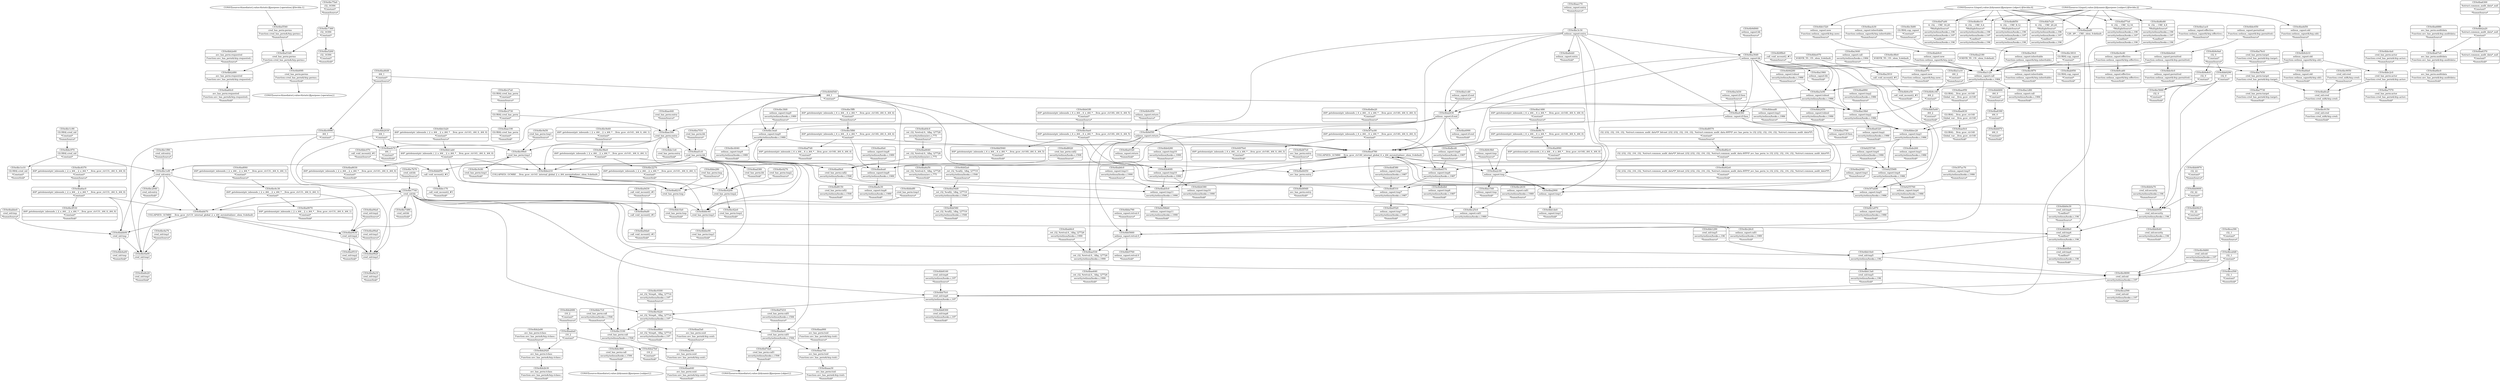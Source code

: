 digraph {
	CE0x4ba5260 [shape=record,shape=Mrecord,label="{CE0x4ba5260|i32_16384|*Constant*|*SummSink*}"]
	CE0x4baeb70 [shape=record,shape=Mrecord,label="{CE0x4baeb70|i64_1|*Constant*|*SummSink*}"]
	CE0x4bb0870 [shape=record,shape=Mrecord,label="{CE0x4bb0870|i32_22|*Constant*|*SummSource*}"]
	CE0x4ba53d0 [shape=record,shape=Mrecord,label="{CE0x4ba53d0|cred_has_perm:perms|Function::cred_has_perm&Arg::perms::}"]
	CE0x4bd82c0 [shape=record,shape=Mrecord,label="{CE0x4bd82c0|i32_(i32,_i32,_i16,_i32,_%struct.common_audit_data*)*_bitcast_(i32_(i32,_i32,_i16,_i32,_%struct.common_audit_data.495*)*_avc_has_perm_to_i32_(i32,_i32,_i16,_i32,_%struct.common_audit_data*)*)|*Constant*}"]
	CE0x4bdbdb0 [shape=record,shape=Mrecord,label="{CE0x4bdbdb0|selinux_capset:tmp6|security/selinux/hooks.c,1987|*SummSink*}"]
	CE0x4bc2040 [shape=record,shape=Mrecord,label="{CE0x4bc2040|cred_sid:entry|*SummSink*}"]
	CE0x4bc9a50 [shape=record,shape=Mrecord,label="{CE0x4bc9a50|cred_has_perm:tmp1|*SummSource*}"]
	CE0x4bc7b70 [shape=record,shape=Mrecord,label="{CE0x4bc7b70|cred_sid:bb|*SummSource*}"]
	CE0x4ba1ac0 [shape=record,shape=Mrecord,label="{CE0x4ba1ac0|selinux_capset:effective|Function::selinux_capset&Arg::effective::|*SummSource*}"]
	CE0x4ba1480 [shape=record,shape=Mrecord,label="{CE0x4ba1480|i64*_getelementptr_inbounds_(_6_x_i64_,_6_x_i64_*___llvm_gcov_ctr140,_i64_0,_i64_0)|*Constant*|*SummSource*}"]
	CE0x4bb2920 [shape=record,shape=Mrecord,label="{CE0x4bb2920|avc_has_perm:tclass|Function::avc_has_perm&Arg::tclass::}"]
	CE0x4bc5660 [shape=record,shape=Mrecord,label="{CE0x4bc5660|i32_0|*Constant*|*SummSink*}"]
	CE0x4bb8160 [shape=record,shape=Mrecord,label="{CE0x4bb8160|cred_sid:tmp6|security/selinux/hooks.c,197|*SummSource*}"]
	CE0x4bc6c30 [shape=record,shape=Mrecord,label="{CE0x4bc6c30|i64*_getelementptr_inbounds_(_2_x_i64_,_2_x_i64_*___llvm_gcov_ctr131,_i64_0,_i64_1)|*Constant*}"]
	CE0x4ba76c0 [shape=record,shape=Mrecord,label="{CE0x4ba76c0|cred_has_perm:target|Function::cred_has_perm&Arg::target::|*SummSource*}"]
	CE0x4bbc6c0 [shape=record,shape=Mrecord,label="{CE0x4bbc6c0|selinux_capset:permitted|Function::selinux_capset&Arg::permitted::|*SummSink*}"]
	CE0x4bb0a70 [shape=record,shape=Mrecord,label="{CE0x4bb0a70|cred_sid:security|security/selinux/hooks.c,196|*SummSource*}"]
	CE0x4ba8320 [shape=record,shape=Mrecord,label="{CE0x4ba8320|selinux_capset:tmp2|security/selinux/hooks.c,1986|*SummSink*}"]
	CE0x4b9d060 [shape=record,shape=Mrecord,label="{CE0x4b9d060|selinux_capset:bb|*SummSource*}"]
	CE0x62557d0 [shape=record,shape=Mrecord,label="{CE0x62557d0|selinux_capset:tmp4|security/selinux/hooks.c,1986|*SummSource*}"]
	CE0x4bc8530 [shape=record,shape=Mrecord,label="{CE0x4bc8530|i64*_getelementptr_inbounds_(_2_x_i64_,_2_x_i64_*___llvm_gcov_ctr131,_i64_0,_i64_0)|*Constant*|*SummSink*}"]
	CE0x4ba3700 [shape=record,shape=Mrecord,label="{CE0x4ba3700|selinux_capset:if.then|*SummSink*}"]
	CE0x4ba9da0 [shape=record,shape=Mrecord,label="{CE0x4ba9da0|_call_void_mcount()_#3|*SummSink*}"]
	CE0x4bc9be0 [shape=record,shape=Mrecord,label="{CE0x4bc9be0|i64*_getelementptr_inbounds_(_2_x_i64_,_2_x_i64_*___llvm_gcov_ctr141,_i64_0,_i64_1)|*Constant*}"]
	CE0x4bb2030 [shape=record,shape=Mrecord,label="{CE0x4bb2030|i64_1|*Constant*}"]
	CE0x4bc9050 [shape=record,shape=Mrecord,label="{CE0x4bc9050|cred_sid:cred|Function::cred_sid&Arg::cred::|*SummSource*}"]
	CE0x4bc5f80 [shape=record,shape=Mrecord,label="{CE0x4bc5f80|i64*_getelementptr_inbounds_(_6_x_i64_,_6_x_i64_*___llvm_gcov_ctr140,_i64_0,_i64_4)|*Constant*}"]
	CE0x4bdf380 [shape=record,shape=Mrecord,label="{CE0x4bdf380|selinux_capset:tmp7|security/selinux/hooks.c,1987|*SummSource*}"]
	CE0x4bc9220 [shape=record,shape=Mrecord,label="{CE0x4bc9220|_ret_i32_%tmp6,_!dbg_!27716|security/selinux/hooks.c,197}"]
	CE0x4bc6990 [shape=record,shape=Mrecord,label="{CE0x4bc6990|i64_1|*Constant*}"]
	CE0x4ba2ad0 [shape=record,shape=Mrecord,label="{CE0x4ba2ad0|128:_i8*,_:_CRE:_elem_0:default:}"]
	CE0x4bc7740 [shape=record,shape=Mrecord,label="{CE0x4bc7740|cred_sid:bb}"]
	CE0x4bbc970 [shape=record,shape=Mrecord,label="{CE0x4bbc970|GLOBAL:cred_sid|*Constant*}"]
	CE0x4bae440 [shape=record,shape=Mrecord,label="{CE0x4bae440|cred_has_perm:entry|*SummSource*}"]
	CE0x4bb2b30 [shape=record,shape=Mrecord,label="{CE0x4bb2b30|avc_has_perm:tclass|Function::avc_has_perm&Arg::tclass::|*SummSink*}"]
	CE0x4bc3ea0 [shape=record,shape=Mrecord,label="{CE0x4bc3ea0|selinux_capset:tmp9|security/selinux/hooks.c,1989}"]
	CE0x4bd8570 [shape=record,shape=Mrecord,label="{CE0x4bd8570|i32_(i32,_i32,_i16,_i32,_%struct.common_audit_data*)*_bitcast_(i32_(i32,_i32,_i16,_i32,_%struct.common_audit_data.495*)*_avc_has_perm_to_i32_(i32,_i32,_i16,_i32,_%struct.common_audit_data*)*)|*Constant*|*SummSource*}"]
	CE0x4baa640 [shape=record,shape=Mrecord,label="{CE0x4baa640|avc_has_perm:ssid|Function::avc_has_perm&Arg::ssid::|*SummSink*}"]
	CE0x4bb2680 [shape=record,shape=Mrecord,label="{CE0x4bb2680|i16_2|*Constant*|*SummSource*}"]
	CE0x4badae0 [shape=record,shape=Mrecord,label="{CE0x4badae0|cred_has_perm:call1|security/selinux/hooks.c,1506}"]
	CE0x4bc99e0 [shape=record,shape=Mrecord,label="{CE0x4bc99e0|cred_has_perm:tmp1}"]
	CE0x4ba6640 [shape=record,shape=Mrecord,label="{CE0x4ba6640|_ret_i32_%retval.0,_!dbg_!27728|security/selinux/avc.c,775}"]
	CE0x4497fe0 [shape=record,shape=Mrecord,label="{CE0x4497fe0|i64*_getelementptr_inbounds_(_6_x_i64_,_6_x_i64_*___llvm_gcov_ctr140,_i64_0,_i64_3)|*Constant*|*SummSink*}"]
	CE0x4ba7730 [shape=record,shape=Mrecord,label="{CE0x4ba7730|cred_has_perm:target|Function::cred_has_perm&Arg::target::|*SummSink*}"]
	CE0x4bbf0f0 [shape=record,shape=Mrecord,label="{CE0x4bbf0f0|cred_has_perm:perms|Function::cred_has_perm&Arg::perms::|*SummSink*}"]
	CE0x4ba9d30 [shape=record,shape=Mrecord,label="{CE0x4ba9d30|_call_void_mcount()_#3|*SummSource*}"]
	CE0x4baa380 [shape=record,shape=Mrecord,label="{CE0x4baa380|avc_has_perm:ssid|Function::avc_has_perm&Arg::ssid::}"]
	"CONST[source:1(input),value:2(dynamic)][purpose:{object}][SrcIdx:0]"
	CE0x4bae300 [shape=record,shape=Mrecord,label="{CE0x4bae300|cred_has_perm:entry}"]
	CE0x4ba8030 [shape=record,shape=Mrecord,label="{CE0x4ba8030|i64*_getelementptr_inbounds_(_2_x_i64_,_2_x_i64_*___llvm_gcov_ctr141,_i64_0,_i64_0)|*Constant*|*SummSink*}"]
	CE0x4ba6300 [shape=record,shape=Mrecord,label="{CE0x4ba6300|%struct.common_audit_data*_null|*Constant*|*SummSource*}"]
	CE0x4ba3e90 [shape=record,shape=Mrecord,label="{CE0x4ba3e90|selinux_capset:tobool|security/selinux/hooks.c,1986}"]
	CE0x4bb2e60 [shape=record,shape=Mrecord,label="{CE0x4bb2e60|avc_has_perm:requested|Function::avc_has_perm&Arg::requested::|*SummSource*}"]
	"CONST[source:1(input),value:2(dynamic)][purpose:{subject}][SrcIdx:2]"
	CE0x4babb70 [shape=record,shape=Mrecord,label="{CE0x4babb70|COLLAPSED:_GCMRE___llvm_gcov_ctr131_internal_global_2_x_i64_zeroinitializer:_elem_0:default:}"]
	CE0x4bc1e10 [shape=record,shape=Mrecord,label="{CE0x4bc1e10|GLOBAL:cred_sid|*Constant*|*SummSink*}"]
	CE0x4ba9430 [shape=record,shape=Mrecord,label="{CE0x4ba9430|cred_sid:tmp2}"]
	CE0x4ba2180 [shape=record,shape=Mrecord,label="{CE0x4ba2180|VOIDTB_TE:_CE:_elem_0:default:}"]
	CE0x4b9ca60 [shape=record,shape=Mrecord,label="{CE0x4b9ca60|selinux_capset:effective|Function::selinux_capset&Arg::effective::|*SummSink*}"]
	CE0x4ba99a0 [shape=record,shape=Mrecord,label="{CE0x4ba99a0|cred_sid:tmp3|*SummSource*}"]
	CE0x4ba6a50 [shape=record,shape=Mrecord,label="{CE0x4ba6a50|_ret_i32_%retval.0,_!dbg_!27728|security/selinux/avc.c,775|*SummSink*}"]
	CE0x4bb13a0 [shape=record,shape=Mrecord,label="{CE0x4bb13a0|cred_sid:tmp5|security/selinux/hooks.c,196|*SummSink*}"]
	CE0x4bd7d10 [shape=record,shape=Mrecord,label="{CE0x4bd7d10|cred_has_perm:call1|security/selinux/hooks.c,1506|*SummSource*}"]
	CE0x4bad430 [shape=record,shape=Mrecord,label="{CE0x4bad430|GLOBAL:__llvm_gcov_ctr140|Global_var:__llvm_gcov_ctr140}"]
	CE0x4b9d540 [shape=record,shape=Mrecord,label="{CE0x4b9d540|i64_1|*Constant*}"]
	CE0x4bae9c0 [shape=record,shape=Mrecord,label="{CE0x4bae9c0|GLOBAL:__llvm_gcov_ctr140|Global_var:__llvm_gcov_ctr140|*SummSink*}"]
	CE0x4bab6c0 [shape=record,shape=Mrecord,label="{CE0x4bab6c0|selinux_capset:tmp11|security/selinux/hooks.c,1990|*SummSource*}"]
	CE0x4bd7da0 [shape=record,shape=Mrecord,label="{CE0x4bd7da0|cred_has_perm:call1|security/selinux/hooks.c,1506|*SummSink*}"]
	CE0x4bb08e0 [shape=record,shape=Mrecord,label="{CE0x4bb08e0|cred_sid:tmp4|*LoadInst*|security/selinux/hooks.c,196}"]
	CE0x4bbe070 [shape=record,shape=Mrecord,label="{CE0x4bbe070|VOIDTB_TE:_CE:_elem_0:default:}"]
	CE0x4be0520 [shape=record,shape=Mrecord,label="{CE0x4be0520|selinux_capset:tmp7|security/selinux/hooks.c,1987|*SummSink*}"]
	CE0x4ba1c20 [shape=record,shape=Mrecord,label="{CE0x4ba1c20|selinux_capset:call|security/selinux/hooks.c,1984}"]
	CE0x4bca0d0 [shape=record,shape=Mrecord,label="{CE0x4bca0d0|i32_1|*Constant*}"]
	CE0x4bb40f0 [shape=record,shape=Mrecord,label="{CE0x4bb40f0|selinux_capset:tmp10|security/selinux/hooks.c,1990}"]
	CE0x4bb27b0 [shape=record,shape=Mrecord,label="{CE0x4bb27b0|i16_2|*Constant*|*SummSink*}"]
	CE0x4bb5660 [shape=record,shape=Mrecord,label="{CE0x4bb5660|selinux_capset:retval.0}"]
	CE0x4bc7d80 [shape=record,shape=Mrecord,label="{CE0x4bc7d80|cred_sid:bb|*SummSink*}"]
	CE0x4bc0ae0 [shape=record,shape=Mrecord,label="{CE0x4bc0ae0|i64*_getelementptr_inbounds_(_6_x_i64_,_6_x_i64_*___llvm_gcov_ctr140,_i64_0,_i64_5)|*Constant*}"]
	CE0x4bd7a00 [shape=record,shape=Mrecord,label="{CE0x4bd7a00|4:_i32,_:_CRE_16,20_|*MultipleSource*|security/selinux/hooks.c,196|security/selinux/hooks.c,197|*LoadInst*|security/selinux/hooks.c,196}"]
	CE0x4b9cc40 [shape=record,shape=Mrecord,label="{CE0x4b9cc40|i64_2|*Constant*}"]
	CE0x4ba6eb0 [shape=record,shape=Mrecord,label="{CE0x4ba6eb0|selinux_capset:entry|*SummSink*}"]
	CE0x4bbc650 [shape=record,shape=Mrecord,label="{CE0x4bbc650|selinux_capset:permitted|Function::selinux_capset&Arg::permitted::|*SummSource*}"]
	CE0x4babb00 [shape=record,shape=Mrecord,label="{CE0x4babb00|cred_sid:tmp}"]
	CE0x4bbbdf0 [shape=record,shape=Mrecord,label="{CE0x4bbbdf0|cred_has_perm:tmp3|*SummSource*}"]
	CE0x4bbc070 [shape=record,shape=Mrecord,label="{CE0x4bbc070|_call_void_mcount()_#3|*SummSource*}"]
	CE0x4bb5940 [shape=record,shape=Mrecord,label="{CE0x4bb5940|i64*_getelementptr_inbounds_(_6_x_i64_,_6_x_i64_*___llvm_gcov_ctr140,_i64_0,_i64_5)|*Constant*|*SummSink*}"]
	CE0x4bb1fa0 [shape=record,shape=Mrecord,label="{CE0x4bb1fa0|cred_has_perm:tmp|*SummSink*}"]
	CE0x4ba4990 [shape=record,shape=Mrecord,label="{CE0x4ba4990|selinux_capset:if.end|*SummSink*}"]
	CE0x4baaa30 [shape=record,shape=Mrecord,label="{CE0x4baaa30|avc_has_perm:tsid|Function::avc_has_perm&Arg::tsid::|*SummSink*}"]
	CE0x4bb2d80 [shape=record,shape=Mrecord,label="{CE0x4bb2d80|avc_has_perm:requested|Function::avc_has_perm&Arg::requested::}"]
	CE0x4ba9820 [shape=record,shape=Mrecord,label="{CE0x4ba9820|cred_sid:tmp3}"]
	CE0x4bc9150 [shape=record,shape=Mrecord,label="{CE0x4bc9150|cred_sid:cred|Function::cred_sid&Arg::cred::|*SummSink*}"]
	CE0x4bdf310 [shape=record,shape=Mrecord,label="{CE0x4bdf310|selinux_capset:tmp7|security/selinux/hooks.c,1987}"]
	CE0x4bb2a90 [shape=record,shape=Mrecord,label="{CE0x4bb2a90|avc_has_perm:tclass|Function::avc_has_perm&Arg::tclass::|*SummSource*}"]
	CE0x4bbc4a0 [shape=record,shape=Mrecord,label="{CE0x4bbc4a0|cred_has_perm:actor|Function::cred_has_perm&Arg::actor::|*SummSource*}"]
	CE0x4ba4d50 [shape=record,shape=Mrecord,label="{CE0x4ba4d50|selinux_capset:old|Function::selinux_capset&Arg::old::|*SummSource*}"]
	"CONST[source:0(mediator),value:0(static)][purpose:{operation}]"
	CE0x4bde260 [shape=record,shape=Mrecord,label="{CE0x4bde260|selinux_capset:tmp3|security/selinux/hooks.c,1986|*SummSink*}"]
	CE0x4bb7fc0 [shape=record,shape=Mrecord,label="{CE0x4bb7fc0|cred_sid:tmp6|security/selinux/hooks.c,197}"]
	CE0x4ba4360 [shape=record,shape=Mrecord,label="{CE0x4ba4360|selinux_capset:if.then}"]
	CE0x4ba39c0 [shape=record,shape=Mrecord,label="{CE0x4ba39c0|selinux_capset:inheritable|Function::selinux_capset&Arg::inheritable::}"]
	CE0x4baf7d0 [shape=record,shape=Mrecord,label="{CE0x4baf7d0|i64*_getelementptr_inbounds_(_6_x_i64_,_6_x_i64_*___llvm_gcov_ctr140,_i64_0,_i64_4)|*Constant*|*SummSink*}"]
	CE0x4ba3440 [shape=record,shape=Mrecord,label="{CE0x4ba3440|selinux_capset:call|security/selinux/hooks.c,1984|*SummSource*}"]
	CE0x4bab950 [shape=record,shape=Mrecord,label="{CE0x4bab950|GLOBAL:cap_capset|*Constant*|*SummSink*}"]
	CE0x4bc5ff0 [shape=record,shape=Mrecord,label="{CE0x4bc5ff0|i64*_getelementptr_inbounds_(_6_x_i64_,_6_x_i64_*___llvm_gcov_ctr140,_i64_0,_i64_4)|*Constant*|*SummSource*}"]
	CE0x4bb06c0 [shape=record,shape=Mrecord,label="{CE0x4bb06c0|i32_22|*Constant*|*SummSink*}"]
	CE0x4ba7570 [shape=record,shape=Mrecord,label="{CE0x4ba7570|cred_has_perm:actor|Function::cred_has_perm&Arg::actor::|*SummSink*}"]
	CE0x4ba8f40 [shape=record,shape=Mrecord,label="{CE0x4ba8f40|i64*_getelementptr_inbounds_(_2_x_i64_,_2_x_i64_*___llvm_gcov_ctr131,_i64_0,_i64_1)|*Constant*|*SummSource*}"]
	CE0x4bd77e0 [shape=record,shape=Mrecord,label="{CE0x4bd77e0|4:_i32,_:_CRE_12,16_|*MultipleSource*|security/selinux/hooks.c,196|security/selinux/hooks.c,197|*LoadInst*|security/selinux/hooks.c,196}"]
	CE0x4bc3c30 [shape=record,shape=Mrecord,label="{CE0x4bc3c30|selinux_capset:entry}"]
	CE0x4b9c9b0 [shape=record,shape=Mrecord,label="{CE0x4b9c9b0|selinux_capset:tmp|*SummSource*}"]
	CE0x4bc8fe0 [shape=record,shape=Mrecord,label="{CE0x4bc8fe0|VOIDTB_TE:_CE:_elem_0:default:}"]
	CE0x4bc2630 [shape=record,shape=Mrecord,label="{CE0x4bc2630|selinux_capset:call1|security/selinux/hooks.c,1989|*SummSource*}"]
	CE0x4ba7650 [shape=record,shape=Mrecord,label="{CE0x4ba7650|cred_has_perm:target|Function::cred_has_perm&Arg::target::}"]
	CE0x4ba60c0 [shape=record,shape=Mrecord,label="{CE0x4ba60c0|avc_has_perm:requested|Function::avc_has_perm&Arg::requested::|*SummSink*}"]
	CE0x4bad9e0 [shape=record,shape=Mrecord,label="{CE0x4bad9e0|cred_has_perm:call2|security/selinux/hooks.c,1508}"]
	CE0x4bae950 [shape=record,shape=Mrecord,label="{CE0x4bae950|GLOBAL:__llvm_gcov_ctr140|Global_var:__llvm_gcov_ctr140|*SummSource*}"]
	CE0x4ba4ea0 [shape=record,shape=Mrecord,label="{CE0x4ba4ea0|selinux_capset:tmp8|security/selinux/hooks.c,1989}"]
	CE0x4bc3810 [shape=record,shape=Mrecord,label="{CE0x4bc3810|GLOBAL:cap_capset|*Constant*}"]
	CE0x68e6570 [shape=record,shape=Mrecord,label="{CE0x68e6570|selinux_capset:tmp6|security/selinux/hooks.c,1987}"]
	CE0x4ba1d80 [shape=record,shape=Mrecord,label="{CE0x4ba1d80|selinux_capset:call|security/selinux/hooks.c,1984|*SummSink*}"]
	CE0x4bb4280 [shape=record,shape=Mrecord,label="{CE0x4bb4280|selinux_capset:tmp10|security/selinux/hooks.c,1990|*SummSource*}"]
	CE0x4bbbc40 [shape=record,shape=Mrecord,label="{CE0x4bbbc40|cred_has_perm:tmp3}"]
	CE0x4bb7e20 [shape=record,shape=Mrecord,label="{CE0x4bb7e20|4:_i32,_:_CRE_20,24_|*MultipleSource*|security/selinux/hooks.c,196|security/selinux/hooks.c,197|*LoadInst*|security/selinux/hooks.c,196}"]
	CE0x5f7ac00 [shape=record,shape=Mrecord,label="{CE0x5f7ac00|i64*_getelementptr_inbounds_(_6_x_i64_,_6_x_i64_*___llvm_gcov_ctr140,_i64_0,_i64_3)|*Constant*}"]
	CE0x4bb8300 [shape=record,shape=Mrecord,label="{CE0x4bb8300|cred_sid:tmp6|security/selinux/hooks.c,197|*SummSink*}"]
	CE0x4bbf2a0 [shape=record,shape=Mrecord,label="{CE0x4bbf2a0|_ret_i32_%call2,_!dbg_!27719|security/selinux/hooks.c,1508|*SummSource*}"]
	CE0x4ba2040 [shape=record,shape=Mrecord,label="{CE0x4ba2040|selinux_capset:tmp1|*SummSource*}"]
	CE0x4babbe0 [shape=record,shape=Mrecord,label="{CE0x4babbe0|cred_sid:tmp|*SummSource*}"]
	CE0x4bc6200 [shape=record,shape=Mrecord,label="{CE0x4bc6200|cred_has_perm:tmp2}"]
	"CONST[source:0(mediator),value:2(dynamic)][purpose:{subject}]"
	CE0x4ba67e0 [shape=record,shape=Mrecord,label="{CE0x4ba67e0|avc_has_perm:auditdata|Function::avc_has_perm&Arg::auditdata::}"]
	CE0x4bae640 [shape=record,shape=Mrecord,label="{CE0x4bae640|_ret_i32_%retval.0,_!dbg_!27726|security/selinux/hooks.c,1990|*SummSink*}"]
	CE0x4bc1c90 [shape=record,shape=Mrecord,label="{CE0x4bc1c90|GLOBAL:cred_sid|*Constant*|*SummSource*}"]
	CE0x4bb1de0 [shape=record,shape=Mrecord,label="{CE0x4bb1de0|selinux_capset:tmp1|*SummSink*}"]
	CE0x4bb5a40 [shape=record,shape=Mrecord,label="{CE0x4bb5a40|i64_2|*Constant*|*SummSink*}"]
	CE0x4ba54d0 [shape=record,shape=Mrecord,label="{CE0x4ba54d0|_ret_i32_%call2,_!dbg_!27719|security/selinux/hooks.c,1508}"]
	CE0x4ba2c00 [shape=record,shape=Mrecord,label="{CE0x4ba2c00|selinux_capset:tmp}"]
	CE0x4ba46d0 [shape=record,shape=Mrecord,label="{CE0x4ba46d0|i64_1|*Constant*|*SummSource*}"]
	CE0x4b9cb10 [shape=record,shape=Mrecord,label="{CE0x4b9cb10|selinux_capset:old|Function::selinux_capset&Arg::old::}"]
	CE0x4b9ce50 [shape=record,shape=Mrecord,label="{CE0x4b9ce50|_call_void_mcount()_#3|*SummSink*}"]
	CE0x4ba9070 [shape=record,shape=Mrecord,label="{CE0x4ba9070|i64*_getelementptr_inbounds_(_2_x_i64_,_2_x_i64_*___llvm_gcov_ctr131,_i64_0,_i64_1)|*Constant*|*SummSink*}"]
	CE0x4bb1290 [shape=record,shape=Mrecord,label="{CE0x4bb1290|cred_sid:tmp5|security/selinux/hooks.c,196|*SummSource*}"]
	CE0x4bb43f0 [shape=record,shape=Mrecord,label="{CE0x4bb43f0|i64*_getelementptr_inbounds_(_6_x_i64_,_6_x_i64_*___llvm_gcov_ctr140,_i64_0,_i64_5)|*Constant*|*SummSource*}"]
	CE0x4bbe280 [shape=record,shape=Mrecord,label="{CE0x4bbe280|cred_has_perm:tmp|*SummSource*}"]
	CE0x4ba1a10 [shape=record,shape=Mrecord,label="{CE0x4ba1a10|i64_2|*Constant*|*SummSource*}"]
	CE0x4bab5c0 [shape=record,shape=Mrecord,label="{CE0x4bab5c0|selinux_capset:tmp11|security/selinux/hooks.c,1990}"]
	CE0x4bc75a0 [shape=record,shape=Mrecord,label="{CE0x4bc75a0|i32_16384|*Constant*|*SummSource*}"]
	CE0x4ba1960 [shape=record,shape=Mrecord,label="{CE0x4ba1960|selinux_capset:bb|*SummSink*}"]
	CE0x4bae530 [shape=record,shape=Mrecord,label="{CE0x4bae530|_ret_i32_%retval.0,_!dbg_!27726|security/selinux/hooks.c,1990}"]
	CE0x4bc6a70 [shape=record,shape=Mrecord,label="{CE0x4bc6a70|cred_sid:tmp1|*SummSource*}"]
	CE0x4ba9a10 [shape=record,shape=Mrecord,label="{CE0x4ba9a10|cred_sid:tmp3|*SummSink*}"]
	CE0x4bc7360 [shape=record,shape=Mrecord,label="{CE0x4bc7360|i32_16384|*Constant*}"]
	CE0x4bab9c0 [shape=record,shape=Mrecord,label="{CE0x4bab9c0|selinux_capset:new|Function::selinux_capset&Arg::new::}"]
	CE0x4bd47e0 [shape=record,shape=Mrecord,label="{CE0x4bd47e0|avc_has_perm:entry|*SummSource*}"]
	CE0x4b9fc70 [shape=record,shape=Mrecord,label="{CE0x4b9fc70|i64*_getelementptr_inbounds_(_6_x_i64_,_6_x_i64_*___llvm_gcov_ctr140,_i64_0,_i64_0)|*Constant*}"]
	CE0x4ba6ac0 [shape=record,shape=Mrecord,label="{CE0x4ba6ac0|i64*_getelementptr_inbounds_(_2_x_i64_,_2_x_i64_*___llvm_gcov_ctr131,_i64_0,_i64_0)|*Constant*}"]
	CE0x4bc8d60 [shape=record,shape=Mrecord,label="{CE0x4bc8d60|cred_sid:sid|security/selinux/hooks.c,197|*SummSource*}"]
	CE0x4ba6f60 [shape=record,shape=Mrecord,label="{CE0x4ba6f60|selinux_capset:tmp2|security/selinux/hooks.c,1986|*SummSource*}"]
	CE0x4bb0290 [shape=record,shape=Mrecord,label="{CE0x4bb0290|i32_0|*Constant*}"]
	CE0x4bc6270 [shape=record,shape=Mrecord,label="{CE0x4bc6270|cred_has_perm:tmp2|*SummSource*}"]
	CE0x4bb2450 [shape=record,shape=Mrecord,label="{CE0x4bb2450|selinux_capset:tobool|security/selinux/hooks.c,1986|*SummSink*}"]
	CE0x4bd4450 [shape=record,shape=Mrecord,label="{CE0x4bd4450|avc_has_perm:entry}"]
	CE0x4bafda0 [shape=record,shape=Mrecord,label="{CE0x4bafda0|selinux_capset:old|Function::selinux_capset&Arg::old::|*SummSink*}"]
	CE0x6255760 [shape=record,shape=Mrecord,label="{CE0x6255760|selinux_capset:tmp4|security/selinux/hooks.c,1986|*SummSink*}"]
	CE0x4bc4040 [shape=record,shape=Mrecord,label="{CE0x4bc4040|selinux_capset:tmp9|security/selinux/hooks.c,1989|*SummSink*}"]
	CE0x4ba5540 [shape=record,shape=Mrecord,label="{CE0x4ba5540|cred_has_perm:perms|Function::cred_has_perm&Arg::perms::|*SummSource*}"]
	CE0x4bbc170 [shape=record,shape=Mrecord,label="{CE0x4bbc170|_call_void_mcount()_#3|*SummSink*}"]
	CE0x4b9f8e0 [shape=record,shape=Mrecord,label="{CE0x4b9f8e0|_call_void_mcount()_#3|*SummSource*}"]
	CE0x5f7ac70 [shape=record,shape=Mrecord,label="{CE0x5f7ac70|selinux_capset:tmp5|security/selinux/hooks.c,1986|*SummSource*}"]
	CE0x4ba6370 [shape=record,shape=Mrecord,label="{CE0x4ba6370|%struct.common_audit_data*_null|*Constant*|*SummSink*}"]
	CE0x4bb0fb0 [shape=record,shape=Mrecord,label="{CE0x4bb0fb0|cred_sid:tmp4|*LoadInst*|security/selinux/hooks.c,196|*SummSink*}"]
	CE0x4bc2270 [shape=record,shape=Mrecord,label="{CE0x4bc2270|i64*_getelementptr_inbounds_(_2_x_i64_,_2_x_i64_*___llvm_gcov_ctr141,_i64_0,_i64_1)|*Constant*|*SummSink*}"]
	CE0x4bc6e40 [shape=record,shape=Mrecord,label="{CE0x4bc6e40|selinux_capset:effective|Function::selinux_capset&Arg::effective::}"]
	CE0x4bb2a20 [shape=record,shape=Mrecord,label="{CE0x4bb2a20|%struct.common_audit_data*_null|*Constant*}"]
	CE0x4ba94a0 [shape=record,shape=Mrecord,label="{CE0x4ba94a0|cred_sid:tmp2|*SummSource*}"]
	CE0x4bacb30 [shape=record,shape=Mrecord,label="{CE0x4bacb30|selinux_capset:inheritable|Function::selinux_capset&Arg::inheritable::|*SummSource*}"]
	CE0x4ba8390 [shape=record,shape=Mrecord,label="{CE0x4ba8390|i64_0|*Constant*}"]
	CE0x4bc3b80 [shape=record,shape=Mrecord,label="{CE0x4bc3b80|GLOBAL:cap_capset|*Constant*|*SummSource*}"]
	CE0x4bad8b0 [shape=record,shape=Mrecord,label="{CE0x4bad8b0|_ret_i32_%tmp6,_!dbg_!27716|security/selinux/hooks.c,197|*SummSink*}"]
	CE0x4bb0e30 [shape=record,shape=Mrecord,label="{CE0x4bb0e30|cred_sid:tmp4|*LoadInst*|security/selinux/hooks.c,196|*SummSource*}"]
	CE0x4bb4a00 [shape=record,shape=Mrecord,label="{CE0x4bb4a00|cred_sid:tmp|*SummSink*}"]
	CE0x4baa900 [shape=record,shape=Mrecord,label="{CE0x4baa900|avc_has_perm:tsid|Function::avc_has_perm&Arg::tsid::|*SummSource*}"]
	CE0x4bc8370 [shape=record,shape=Mrecord,label="{CE0x4bc8370|i64*_getelementptr_inbounds_(_2_x_i64_,_2_x_i64_*___llvm_gcov_ctr131,_i64_0,_i64_0)|*Constant*|*SummSource*}"]
	CE0x4bc3fd0 [shape=record,shape=Mrecord,label="{CE0x4bc3fd0|selinux_capset:tmp9|security/selinux/hooks.c,1989|*SummSource*}"]
	CE0x4bc1f80 [shape=record,shape=Mrecord,label="{CE0x4bc1f80|cred_sid:entry|*SummSource*}"]
	CE0x4bc1ef0 [shape=record,shape=Mrecord,label="{CE0x4bc1ef0|cred_sid:entry}"]
	CE0x4bc8690 [shape=record,shape=Mrecord,label="{CE0x4bc8690|cred_sid:sid|security/selinux/hooks.c,197}"]
	CE0x4ba18b0 [shape=record,shape=Mrecord,label="{CE0x4ba18b0|selinux_capset:tmp2|security/selinux/hooks.c,1986}"]
	CE0x4ba8ca0 [shape=record,shape=Mrecord,label="{CE0x4ba8ca0|cred_sid:cred|Function::cred_sid&Arg::cred::}"]
	CE0x4bab8c0 [shape=record,shape=Mrecord,label="{CE0x4bab8c0|_ret_i32_%retval.0,_!dbg_!27726|security/selinux/hooks.c,1990|*SummSource*}"]
	CE0x4ba6880 [shape=record,shape=Mrecord,label="{CE0x4ba6880|avc_has_perm:auditdata|Function::avc_has_perm&Arg::auditdata::|*SummSource*}"]
	CE0x62556f0 [shape=record,shape=Mrecord,label="{CE0x62556f0|selinux_capset:tmp4|security/selinux/hooks.c,1986}"]
	CE0x4ba8e20 [shape=record,shape=Mrecord,label="{CE0x4ba8e20|cred_sid:tmp1|*SummSink*}"]
	CE0x4bbe210 [shape=record,shape=Mrecord,label="{CE0x4bbe210|COLLAPSED:_GCMRE___llvm_gcov_ctr141_internal_global_2_x_i64_zeroinitializer:_elem_0:default:}"]
	CE0x4b9e8c0 [shape=record,shape=Mrecord,label="{CE0x4b9e8c0|i32_0|*Constant*}"]
	CE0x4bb0600 [shape=record,shape=Mrecord,label="{CE0x4bb0600|i32_22|*Constant*}"]
	CE0x4ba2900 [shape=record,shape=Mrecord,label="{CE0x4ba2900|selinux_capset:tmp1}"]
	CE0x4bc8f70 [shape=record,shape=Mrecord,label="{CE0x4bc8f70|selinux_capset:inheritable|Function::selinux_capset&Arg::inheritable::|*SummSink*}"]
	CE0x4bca500 [shape=record,shape=Mrecord,label="{CE0x4bca500|i32_1|*Constant*|*SummSink*}"]
	CE0x4bbe0e0 [shape=record,shape=Mrecord,label="{CE0x4bbe0e0|selinux_capset:permitted|Function::selinux_capset&Arg::permitted::}"]
	CE0x4bbc1e0 [shape=record,shape=Mrecord,label="{CE0x4bbc1e0|cred_has_perm:entry|*SummSink*}"]
	CE0x4bb5760 [shape=record,shape=Mrecord,label="{CE0x4bb5760|selinux_capset:retval.0|*SummSink*}"]
	CE0x4ba3910 [shape=record,shape=Mrecord,label="{CE0x4ba3910|_call_void_mcount()_#3}"]
	CE0x4ba8210 [shape=record,shape=Mrecord,label="{CE0x4ba8210|cred_has_perm:tmp}"]
	CE0x4bd8020 [shape=record,shape=Mrecord,label="{CE0x4bd8020|cred_has_perm:call2|security/selinux/hooks.c,1508|*SummSource*}"]
	CE0x4bd8150 [shape=record,shape=Mrecord,label="{CE0x4bd8150|cred_has_perm:call2|security/selinux/hooks.c,1508|*SummSink*}"]
	CE0x6b1a970 [shape=record,shape=Mrecord,label="{CE0x6b1a970|selinux_capset:tmp5|security/selinux/hooks.c,1986|*SummSink*}"]
	CE0x4bc25c0 [shape=record,shape=Mrecord,label="{CE0x4bc25c0|selinux_capset:call1|security/selinux/hooks.c,1989}"]
	CE0x6a58bb0 [shape=record,shape=Mrecord,label="{CE0x6a58bb0|selinux_capset:tmp11|security/selinux/hooks.c,1990|*SummSink*}"]
	CE0x4bbbf50 [shape=record,shape=Mrecord,label="{CE0x4bbbf50|_call_void_mcount()_#3}"]
	CE0x4bbc2c0 [shape=record,shape=Mrecord,label="{CE0x4bbc2c0|cred_has_perm:actor|Function::cred_has_perm&Arg::actor::}"]
	CE0x4baaba0 [shape=record,shape=Mrecord,label="{CE0x4baaba0|i16_2|*Constant*}"]
	CE0x4bb1520 [shape=record,shape=Mrecord,label="{CE0x4bb1520|selinux_capset:new|Function::selinux_capset&Arg::new::|*SummSource*}"]
	CE0x4bbec20 [shape=record,shape=Mrecord,label="{CE0x4bbec20|selinux_capset:tmp3|security/selinux/hooks.c,1986}"]
	CE0x4bdbe20 [shape=record,shape=Mrecord,label="{CE0x4bdbe20|i64*_getelementptr_inbounds_(_6_x_i64_,_6_x_i64_*___llvm_gcov_ctr140,_i64_0,_i64_3)|*Constant*|*SummSource*}"]
	CE0x4bc6a00 [shape=record,shape=Mrecord,label="{CE0x4bc6a00|cred_sid:tmp1}"]
	CE0x4bc26c0 [shape=record,shape=Mrecord,label="{CE0x4bc26c0|selinux_capset:call1|security/selinux/hooks.c,1989|*SummSink*}"]
	CE0x4bc2730 [shape=record,shape=Mrecord,label="{CE0x4bc2730|GLOBAL:cred_has_perm|*Constant*}"]
	CE0x4ba64c0 [shape=record,shape=Mrecord,label="{CE0x4ba64c0|_ret_i32_%retval.0,_!dbg_!27728|security/selinux/avc.c,775|*SummSource*}"]
	CE0x4bd6e80 [shape=record,shape=Mrecord,label="{CE0x4bd6e80|4:_i32,_:_CRE_4,8_|*MultipleSource*|security/selinux/hooks.c,196|security/selinux/hooks.c,197|*LoadInst*|security/selinux/hooks.c,196}"]
	CE0x4ba3d30 [shape=record,shape=Mrecord,label="{CE0x4ba3d30|selinux_capset:if.then|*SummSource*}"]
	CE0x4bbc7c0 [shape=record,shape=Mrecord,label="{CE0x4bbc7c0|cred_has_perm:call|security/selinux/hooks.c,1506|*SummSource*}"]
	CE0x4bb1ab0 [shape=record,shape=Mrecord,label="{CE0x4bb1ab0|i64*_getelementptr_inbounds_(_2_x_i64_,_2_x_i64_*___llvm_gcov_ctr141,_i64_0,_i64_0)|*Constant*}"]
	CE0x4bca390 [shape=record,shape=Mrecord,label="{CE0x4bca390|i32_1|*Constant*|*SummSource*}"]
	CE0x4bb10e0 [shape=record,shape=Mrecord,label="{CE0x4bb10e0|cred_sid:tmp5|security/selinux/hooks.c,196}"]
	CE0x4ba9f40 [shape=record,shape=Mrecord,label="{CE0x4ba9f40|i64*_getelementptr_inbounds_(_6_x_i64_,_6_x_i64_*___llvm_gcov_ctr140,_i64_0,_i64_0)|*Constant*|*SummSink*}"]
	"CONST[source:0(mediator),value:2(dynamic)][purpose:{object}]"
	CE0x4bdbcd0 [shape=record,shape=Mrecord,label="{CE0x4bdbcd0|selinux_capset:tmp6|security/selinux/hooks.c,1987|*SummSource*}"]
	CE0x4bbead0 [shape=record,shape=Mrecord,label="{CE0x4bbead0|selinux_capset:tmp3|security/selinux/hooks.c,1986|*SummSource*}"]
	CE0x4ba30d0 [shape=record,shape=Mrecord,label="{CE0x4ba30d0|selinux_capset:bb}"]
	CE0x4bae190 [shape=record,shape=Mrecord,label="{CE0x4bae190|GLOBAL:cred_has_perm|*Constant*|*SummSink*}"]
	CE0x4bbbe90 [shape=record,shape=Mrecord,label="{CE0x4bbbe90|cred_has_perm:tmp3|*SummSink*}"]
	CE0x4bca590 [shape=record,shape=Mrecord,label="{CE0x4bca590|cred_sid:sid|security/selinux/hooks.c,197|*SummSink*}"]
	CE0x5f7ab90 [shape=record,shape=Mrecord,label="{CE0x5f7ab90|selinux_capset:tmp5|security/selinux/hooks.c,1986}"]
	CE0x4ba4780 [shape=record,shape=Mrecord,label="{CE0x4ba4780|COLLAPSED:_GCMRE___llvm_gcov_ctr140_internal_global_6_x_i64_zeroinitializer:_elem_0:default:}"]
	CE0x4bc9e60 [shape=record,shape=Mrecord,label="{CE0x4bc9e60|i64*_getelementptr_inbounds_(_2_x_i64_,_2_x_i64_*___llvm_gcov_ctr141,_i64_0,_i64_1)|*Constant*|*SummSource*}"]
	CE0x4bae070 [shape=record,shape=Mrecord,label="{CE0x4bae070|selinux_capset:new|Function::selinux_capset&Arg::new::|*SummSink*}"]
	CE0x4ba2430 [shape=record,shape=Mrecord,label="{CE0x4ba2430|selinux_capset:if.end}"]
	CE0x4bc9c80 [shape=record,shape=Mrecord,label="{CE0x4bc9c80|cred_has_perm:tmp1|*SummSink*}"]
	CE0x4bb1b20 [shape=record,shape=Mrecord,label="{CE0x4bb1b20|i64*_getelementptr_inbounds_(_2_x_i64_,_2_x_i64_*___llvm_gcov_ctr141,_i64_0,_i64_0)|*Constant*|*SummSource*}"]
	CE0x4b9e9a0 [shape=record,shape=Mrecord,label="{CE0x4b9e9a0|i32_0|*Constant*|*SummSource*}"]
	CE0x4bb0950 [shape=record,shape=Mrecord,label="{CE0x4bb0950|cred_sid:security|security/selinux/hooks.c,196}"]
	CE0x4bbc860 [shape=record,shape=Mrecord,label="{CE0x4bbc860|cred_has_perm:call|security/selinux/hooks.c,1506|*SummSink*}"]
	CE0x4b9d280 [shape=record,shape=Mrecord,label="{CE0x4b9d280|selinux_capset:tobool|security/selinux/hooks.c,1986|*SummSource*}"]
	CE0x4bb0b40 [shape=record,shape=Mrecord,label="{CE0x4bb0b40|cred_sid:security|security/selinux/hooks.c,196|*SummSink*}"]
	CE0x4ba7f10 [shape=record,shape=Mrecord,label="{CE0x4ba7f10|cred_has_perm:bb|*SummSource*}"]
	CE0x4bc62e0 [shape=record,shape=Mrecord,label="{CE0x4bc62e0|cred_has_perm:tmp2|*SummSink*}"]
	CE0x4bd42e0 [shape=record,shape=Mrecord,label="{CE0x4bd42e0|i32_(i32,_i32,_i16,_i32,_%struct.common_audit_data*)*_bitcast_(i32_(i32,_i32,_i16,_i32,_%struct.common_audit_data.495*)*_avc_has_perm_to_i32_(i32,_i32,_i16,_i32,_%struct.common_audit_data*)*)|*Constant*|*SummSink*}"]
	CE0x4baa5a0 [shape=record,shape=Mrecord,label="{CE0x4baa5a0|avc_has_perm:ssid|Function::avc_has_perm&Arg::ssid::|*SummSource*}"]
	CE0x4baa700 [shape=record,shape=Mrecord,label="{CE0x4baa700|avc_has_perm:tsid|Function::avc_has_perm&Arg::tsid::}"]
	CE0x4bd6e10 [shape=record,shape=Mrecord,label="{CE0x4bd6e10|4:_i32,_:_CRE_0,4_|*MultipleSource*|security/selinux/hooks.c,196|security/selinux/hooks.c,197|*LoadInst*|security/selinux/hooks.c,196}"]
	"CONST[source:0(mediator),value:0(static)][purpose:{operation}][SrcIdx:1]"
	CE0x4ba6bc0 [shape=record,shape=Mrecord,label="{CE0x4ba6bc0|avc_has_perm:auditdata|Function::avc_has_perm&Arg::auditdata::|*SummSink*}"]
	CE0x4bb4380 [shape=record,shape=Mrecord,label="{CE0x4bb4380|selinux_capset:tmp10|security/selinux/hooks.c,1990|*SummSink*}"]
	CE0x4bd6f50 [shape=record,shape=Mrecord,label="{CE0x4bd6f50|4:_i32,_:_CRE_8,12_|*MultipleSource*|security/selinux/hooks.c,196|security/selinux/hooks.c,197|*LoadInst*|security/selinux/hooks.c,196}"]
	CE0x4ba4fa0 [shape=record,shape=Mrecord,label="{CE0x4ba4fa0|selinux_capset:tmp8|security/selinux/hooks.c,1989|*SummSource*}"]
	CE0x4b9d5f0 [shape=record,shape=Mrecord,label="{CE0x4b9d5f0|selinux_capset:return}"]
	CE0x4bbfd00 [shape=record,shape=Mrecord,label="{CE0x4bbfd00|i64_0|*Constant*|*SummSource*}"]
	CE0x4bc27a0 [shape=record,shape=Mrecord,label="{CE0x4bc27a0|GLOBAL:cred_has_perm|*Constant*|*SummSource*}"]
	CE0x4bad380 [shape=record,shape=Mrecord,label="{CE0x4bad380|cred_has_perm:bb|*SummSink*}"]
	CE0x4bbf380 [shape=record,shape=Mrecord,label="{CE0x4bbf380|_ret_i32_%call2,_!dbg_!27719|security/selinux/hooks.c,1508|*SummSink*}"]
	CE0x4bc3100 [shape=record,shape=Mrecord,label="{CE0x4bc3100|cred_has_perm:call|security/selinux/hooks.c,1506}"]
	CE0x4bc9300 [shape=record,shape=Mrecord,label="{CE0x4bc9300|_ret_i32_%tmp6,_!dbg_!27716|security/selinux/hooks.c,197|*SummSource*}"]
	CE0x4ba01b0 [shape=record,shape=Mrecord,label="{CE0x4ba01b0|selinux_capset:return|*SummSink*}"]
	CE0x4baa170 [shape=record,shape=Mrecord,label="{CE0x4baa170|selinux_capset:entry|*SummSource*}"]
	CE0x4bd49d0 [shape=record,shape=Mrecord,label="{CE0x4bd49d0|avc_has_perm:entry|*SummSink*}"]
	CE0x4ba1540 [shape=record,shape=Mrecord,label="{CE0x4ba1540|selinux_capset:tmp|*SummSink*}"]
	CE0x4bba790 [shape=record,shape=Mrecord,label="{CE0x4bba790|selinux_capset:retval.0|*SummSource*}"]
	CE0x4bad1c0 [shape=record,shape=Mrecord,label="{CE0x4bad1c0|cred_has_perm:bb}"]
	CE0x4ba4e30 [shape=record,shape=Mrecord,label="{CE0x4ba4e30|selinux_capset:tmp8|security/selinux/hooks.c,1989|*SummSink*}"]
	CE0x4b9c850 [shape=record,shape=Mrecord,label="{CE0x4b9c850|selinux_capset:return|*SummSource*}"]
	CE0x4ba9ad0 [shape=record,shape=Mrecord,label="{CE0x4ba9ad0|_call_void_mcount()_#3}"]
	CE0x4ba1cd0 [shape=record,shape=Mrecord,label="{CE0x4ba1cd0|selinux_capset:if.end|*SummSource*}"]
	CE0x4ba9510 [shape=record,shape=Mrecord,label="{CE0x4ba9510|cred_sid:tmp2|*SummSink*}"]
	CE0x4bbfd70 [shape=record,shape=Mrecord,label="{CE0x4bbfd70|i64_0|*Constant*|*SummSink*}"]
	CE0x4bc7740 -> CE0x4ba9430
	CE0x4bbec20 -> CE0x62556f0
	CE0x4badae0 -> CE0x4baa700
	CE0x4bc9050 -> CE0x4ba8ca0
	CE0x4ba1cd0 -> CE0x4ba2430
	CE0x4ba6640 -> CE0x4bad9e0
	CE0x4bbe0e0 -> CE0x4bbc6c0
	CE0x4bc27a0 -> CE0x4bc2730
	CE0x4ba4780 -> CE0x4ba4ea0
	CE0x4ba2ad0 -> CE0x4ba1c20
	"CONST[source:1(input),value:2(dynamic)][purpose:{object}][SrcIdx:0]" -> CE0x4ba2ad0
	CE0x4ba4360 -> CE0x4bdf310
	CE0x4babb70 -> CE0x4babb00
	CE0x4ba30d0 -> CE0x4ba3910
	CE0x4b9d5f0 -> CE0x4bb5660
	CE0x4ba2430 -> CE0x4bc3ea0
	CE0x4b9e8c0 -> CE0x4bc5660
	CE0x4ba6ac0 -> CE0x4babb00
	CE0x4ba3d30 -> CE0x4ba4360
	CE0x4b9fc70 -> CE0x4ba4780
	CE0x4ba46d0 -> CE0x4b9d540
	CE0x4ba30d0 -> CE0x4ba4780
	CE0x4bc6a70 -> CE0x4bc6a00
	CE0x4ba30d0 -> CE0x5f7ab90
	CE0x4bc7740 -> CE0x4bb0950
	CE0x4bc7360 -> CE0x4ba53d0
	CE0x4bc6c30 -> CE0x4ba9070
	CE0x4ba9430 -> CE0x4ba9510
	CE0x4bb7fc0 -> CE0x4bc9220
	CE0x4bbec20 -> CE0x4bde260
	CE0x4ba4360 -> CE0x4ba3700
	CE0x4bc9be0 -> CE0x4bbe210
	CE0x4bc5ff0 -> CE0x4bc5f80
	CE0x62557d0 -> CE0x62556f0
	CE0x4bb0e30 -> CE0x4bb08e0
	CE0x4bbbf50 -> CE0x4bbc170
	CE0x4bc1ef0 -> CE0x4bc7740
	CE0x4bae530 -> CE0x4bae640
	CE0x4bbc2c0 -> CE0x4ba8ca0
	CE0x4bb0870 -> CE0x4bb0600
	CE0x4bab9c0 -> CE0x4ba1c20
	CE0x4bacb30 -> CE0x4ba39c0
	CE0x4bc9a50 -> CE0x4bc99e0
	CE0x4bc3ea0 -> CE0x4ba4780
	CE0x4bc3810 -> CE0x4ba1c20
	CE0x4bc3100 -> CE0x4bbc860
	CE0x4bae300 -> CE0x4bad1c0
	CE0x4ba30d0 -> CE0x4ba2430
	CE0x4b9d540 -> CE0x4ba18b0
	CE0x4bc3810 -> CE0x4bab950
	CE0x4ba4360 -> CE0x4ba4780
	CE0x4ba9820 -> CE0x4ba9a10
	CE0x4bad1c0 -> CE0x4bad9e0
	CE0x4bc3c30 -> CE0x4ba30d0
	CE0x4bbbc40 -> CE0x4bbe210
	CE0x4bad1c0 -> CE0x4bad380
	CE0x4bc9be0 -> CE0x4bc6200
	CE0x4bb1ab0 -> CE0x4ba8210
	CE0x4b9e9a0 -> CE0x4b9e8c0
	CE0x4bbbdf0 -> CE0x4bbbc40
	CE0x4bca0d0 -> CE0x4bc8690
	CE0x4b9d5f0 -> CE0x4bae530
	CE0x4bc7360 -> CE0x4ba5260
	CE0x4bbf2a0 -> CE0x4ba54d0
	CE0x4ba30d0 -> CE0x4ba4360
	CE0x4baaba0 -> CE0x4bb2920
	CE0x4bad430 -> CE0x4bae9c0
	"CONST[source:1(input),value:2(dynamic)][purpose:{subject}][SrcIdx:2]" -> CE0x4bd77e0
	CE0x4b9d5f0 -> CE0x4bab5c0
	CE0x4bb0600 -> CE0x4bb06c0
	CE0x4bad1c0 -> CE0x4bbe210
	CE0x4ba3e90 -> CE0x4ba4360
	CE0x4ba2180 -> CE0x4ba1c20
	CE0x4bc25c0 -> CE0x4bb5660
	CE0x4bbc4a0 -> CE0x4bbc2c0
	CE0x4ba7650 -> CE0x4ba8ca0
	CE0x4bdbcd0 -> CE0x68e6570
	CE0x4bbf0f0 -> "CONST[source:0(mediator),value:0(static)][purpose:{operation}]"
	CE0x4bc7740 -> CE0x4ba9ad0
	CE0x4ba4fa0 -> CE0x4ba4ea0
	CE0x4bbc860 -> "CONST[source:0(mediator),value:2(dynamic)][purpose:{subject}]"
	CE0x4b9c9b0 -> CE0x4ba2c00
	CE0x4ba3e90 -> CE0x4ba18b0
	CE0x4bc9300 -> CE0x4bc9220
	CE0x4b9d5f0 -> CE0x4ba4780
	CE0x4bad1c0 -> CE0x4badae0
	CE0x4bad1c0 -> CE0x4bc6200
	CE0x4bc1ef0 -> CE0x4bc6a00
	CE0x4bb2920 -> CE0x4bb2b30
	CE0x4bc1ef0 -> CE0x4babb00
	CE0x62556f0 -> CE0x5f7ab90
	CE0x4b9d060 -> CE0x4ba30d0
	CE0x4bc2730 -> CE0x4bae190
	CE0x4ba2040 -> CE0x4ba2900
	CE0x4ba4ea0 -> CE0x4bc3ea0
	CE0x4bae300 -> CE0x4ba8210
	CE0x4bbe210 -> CE0x4bc6200
	CE0x4ba3910 -> CE0x4b9ce50
	CE0x4ba18b0 -> CE0x4ba8320
	CE0x4ba4780 -> CE0x4bb40f0
	CE0x4b9e8c0 -> CE0x4ba3e90
	CE0x4ba6880 -> CE0x4ba67e0
	CE0x4bb0290 -> CE0x4bb0950
	CE0x4ba6ac0 -> CE0x4bc8530
	CE0x4bc2630 -> CE0x4bc25c0
	CE0x4ba30d0 -> CE0x4bbec20
	CE0x4bc3c30 -> CE0x4ba2c00
	CE0x4ba2900 -> CE0x4bb1de0
	CE0x4bbe280 -> CE0x4ba8210
	CE0x4ba3440 -> CE0x4ba1c20
	CE0x4bb10e0 -> CE0x4bb13a0
	CE0x4bc6990 -> CE0x4baeb70
	CE0x4baa5a0 -> CE0x4baa380
	CE0x4b9cb10 -> CE0x4ba1c20
	CE0x4bd82c0 -> CE0x4bd4450
	CE0x4ba5540 -> CE0x4ba53d0
	CE0x4ba4ea0 -> CE0x4ba4e30
	"CONST[source:1(input),value:2(dynamic)][purpose:{object}][SrcIdx:0]" -> CE0x4bd77e0
	"CONST[source:1(input),value:2(dynamic)][purpose:{subject}][SrcIdx:2]" -> CE0x4ba4d50
	CE0x4bc0ae0 -> CE0x4bb5940
	CE0x4bc99e0 -> CE0x4bc9c80
	CE0x4bc6c30 -> CE0x4ba9430
	CE0x4b9f8e0 -> CE0x4ba3910
	CE0x4b9fc70 -> CE0x4ba9f40
	CE0x4bc9220 -> CE0x4bc3100
	CE0x68e6570 -> CE0x4bdbdb0
	CE0x4bad9e0 -> CE0x4bd8150
	CE0x4bc8fe0 -> CE0x4ba1c20
	CE0x4bb2a20 -> CE0x4ba67e0
	CE0x4bb2a90 -> CE0x4bb2920
	CE0x4b9cc40 -> CE0x4bb5a40
	CE0x4ba2430 -> CE0x4bae300
	CE0x4b9cb10 -> CE0x4bafda0
	CE0x4ba99a0 -> CE0x4ba9820
	CE0x4ba1c20 -> CE0x4bb5660
	CE0x4ba2c00 -> CE0x4ba2900
	CE0x4ba1c20 -> CE0x4ba1d80
	CE0x68e6570 -> CE0x4bdf310
	CE0x4bb43f0 -> CE0x4bc0ae0
	CE0x4bc3fd0 -> CE0x4bc3ea0
	CE0x4bb2680 -> CE0x4baaba0
	CE0x4bb08e0 -> CE0x4bb10e0
	CE0x4bc25c0 -> CE0x4bc26c0
	CE0x4bc2730 -> CE0x4bae300
	CE0x4bc9be0 -> CE0x4bc2270
	CE0x4bc6990 -> CE0x4bc6a00
	CE0x4ba6640 -> CE0x4ba6a50
	CE0x4ba8f40 -> CE0x4bc6c30
	"CONST[source:1(input),value:2(dynamic)][purpose:{subject}][SrcIdx:2]" -> CE0x4ba2ad0
	"CONST[source:1(input),value:2(dynamic)][purpose:{subject}][SrcIdx:2]" -> CE0x4bd7a00
	CE0x4bc6270 -> CE0x4bc6200
	CE0x4bc7740 -> CE0x4babb70
	"CONST[source:1(input),value:2(dynamic)][purpose:{subject}][SrcIdx:2]" -> CE0x4bd6f50
	CE0x4bc6e40 -> CE0x4ba1c20
	CE0x4bc3b80 -> CE0x4bc3810
	CE0x4bc8690 -> CE0x4bca590
	CE0x4ba4360 -> CE0x68e6570
	CE0x4bb5660 -> CE0x4bb5760
	CE0x4bb0950 -> CE0x4bb08e0
	CE0x4bad1c0 -> CE0x4bc3100
	CE0x4ba8ca0 -> CE0x4bb0950
	CE0x4bb5660 -> CE0x4bae530
	CE0x4bca390 -> CE0x4bca0d0
	CE0x4ba67e0 -> CE0x4ba6bc0
	CE0x4b9e9a0 -> CE0x4bb0290
	"CONST[source:1(input),value:2(dynamic)][purpose:{object}][SrcIdx:0]" -> CE0x4bd7a00
	CE0x4bae950 -> CE0x4bad430
	CE0x4baa900 -> CE0x4baa700
	CE0x4ba3e90 -> CE0x4bb2450
	CE0x4bc75a0 -> CE0x4bc7360
	CE0x4bc6a00 -> CE0x4babb70
	CE0x4ba2ad0 -> CE0x4bb08e0
	CE0x4ba46d0 -> CE0x4bc6990
	CE0x4b9d540 -> CE0x4baeb70
	CE0x4bdf310 -> CE0x4ba4780
	CE0x4bb7fc0 -> CE0x4bb8300
	CE0x4bad1c0 -> CE0x4bc1ef0
	CE0x4bc1f80 -> CE0x4bc1ef0
	CE0x4bc3100 -> CE0x4baa380
	CE0x4babb00 -> CE0x4bc6a00
	CE0x4bad1c0 -> CE0x4bd4450
	CE0x4ba4780 -> CE0x4ba2c00
	CE0x4bc8370 -> CE0x4ba6ac0
	CE0x4ba18b0 -> CE0x4bbec20
	CE0x4bc7740 -> CE0x4bc8690
	CE0x4bc6e40 -> CE0x4b9ca60
	CE0x4babbe0 -> CE0x4babb00
	CE0x4bc7740 -> CE0x4bb10e0
	CE0x4bb27b0 -> "CONST[source:0(mediator),value:2(dynamic)][purpose:{object}]"
	CE0x4b9d540 -> CE0x4bc3ea0
	CE0x4bc7740 -> CE0x4bc9220
	CE0x4bae300 -> CE0x4bc99e0
	CE0x4bb0290 -> CE0x4bc8690
	CE0x4ba64c0 -> CE0x4ba6640
	CE0x4bc6990 -> CE0x4ba9820
	CE0x4bab5c0 -> CE0x6a58bb0
	CE0x4ba53d0 -> CE0x4bb2d80
	CE0x4baaba0 -> CE0x4bb27b0
	CE0x4ba30d0 -> CE0x4ba1c20
	CE0x4bb40f0 -> CE0x4bb4380
	CE0x4bb08e0 -> CE0x4bb0fb0
	CE0x4ba7f10 -> CE0x4bad1c0
	CE0x5f7ac00 -> CE0x4ba4780
	CE0x4bb1520 -> CE0x4bab9c0
	CE0x4bca0d0 -> CE0x4bca500
	CE0x4bd47e0 -> CE0x4bd4450
	CE0x4ba1ac0 -> CE0x4bc6e40
	CE0x4ba94a0 -> CE0x4ba9430
	CE0x4ba9430 -> CE0x4ba9820
	CE0x4bc6200 -> CE0x4bc62e0
	CE0x4bb0600 -> CE0x4bb0950
	CE0x4bab5c0 -> CE0x4ba4780
	CE0x4b9c850 -> CE0x4b9d5f0
	CE0x4bd4450 -> CE0x4bd49d0
	CE0x4ba8210 -> CE0x4bc99e0
	CE0x4bb2030 -> CE0x4bc99e0
	"CONST[source:1(input),value:2(dynamic)][purpose:{subject}][SrcIdx:2]" -> CE0x4bd6e10
	CE0x4ba2430 -> CE0x4bc25c0
	CE0x4bc3c30 -> CE0x4ba6eb0
	CE0x4bbc070 -> CE0x4bbbf50
	CE0x4bdbe20 -> CE0x5f7ac00
	CE0x4badae0 -> CE0x4bd7da0
	CE0x4b9cb10 -> CE0x4bbc2c0
	CE0x4ba8390 -> CE0x4bbfd70
	CE0x4bd8570 -> CE0x4bd82c0
	CE0x4bba790 -> CE0x4bb5660
	"CONST[source:1(input),value:2(dynamic)][purpose:{subject}][SrcIdx:2]" -> CE0x4bb7e20
	CE0x4ba2430 -> CE0x4ba4780
	CE0x4ba1a10 -> CE0x4b9cc40
	CE0x4bae440 -> CE0x4bae300
	CE0x4bc0ae0 -> CE0x4bb40f0
	CE0x4bbec20 -> CE0x4ba4780
	CE0x4bb0290 -> CE0x4bc5660
	CE0x4ba8ca0 -> CE0x4bc9150
	CE0x4ba2900 -> CE0x4ba4780
	CE0x4ba2c00 -> CE0x4ba1540
	CE0x4bbc7c0 -> CE0x4bc3100
	CE0x4bb2e60 -> CE0x4bb2d80
	CE0x4bb2030 -> CE0x4baeb70
	CE0x4ba76c0 -> CE0x4ba7650
	CE0x4bc7740 -> CE0x4bb7fc0
	CE0x4bd7da0 -> "CONST[source:0(mediator),value:2(dynamic)][purpose:{object}]"
	CE0x4bb40f0 -> CE0x4bab5c0
	CE0x4bc3c30 -> CE0x4ba2900
	CE0x4ba53d0 -> CE0x4bbf0f0
	CE0x4ba6f60 -> CE0x4ba18b0
	CE0x4ba8210 -> CE0x4bb1fa0
	CE0x4bc7740 -> CE0x4bb08e0
	CE0x4bb8160 -> CE0x4bb7fc0
	CE0x4ba39c0 -> CE0x4ba1c20
	CE0x4ba54d0 -> CE0x4bbf380
	"CONST[source:1(input),value:2(dynamic)][purpose:{subject}][SrcIdx:2]" -> CE0x4bd6e80
	CE0x4bbc650 -> CE0x4bbe0e0
	CE0x4ba9d30 -> CE0x4ba9ad0
	CE0x4bd82c0 -> CE0x4bd42e0
	CE0x4bbe210 -> CE0x4ba8210
	CE0x4bb2030 -> CE0x4bbbc40
	CE0x4bc1ef0 -> CE0x4bc2040
	CE0x4b9d540 -> CE0x5f7ab90
	CE0x4ba2430 -> CE0x4ba4990
	CE0x5f7ac00 -> CE0x68e6570
	CE0x4bab8c0 -> CE0x4bae530
	CE0x4bc6c30 -> CE0x4babb70
	CE0x4bc8690 -> CE0x4bb7fc0
	CE0x4ba30d0 -> CE0x4ba18b0
	CE0x4bb4280 -> CE0x4bb40f0
	CE0x4ba30d0 -> CE0x4ba3e90
	CE0x4ba3e90 -> CE0x4ba2430
	CE0x5f7ab90 -> CE0x6b1a970
	CE0x4bc7b70 -> CE0x4bc7740
	CE0x5f7ab90 -> CE0x4ba4780
	CE0x4bc3c30 -> CE0x4b9d5f0
	CE0x4bbc2c0 -> CE0x4ba7570
	CE0x4ba39c0 -> CE0x4bc8f70
	CE0x4b9d280 -> CE0x4ba3e90
	CE0x4babb00 -> CE0x4bb4a00
	"CONST[source:1(input),value:2(dynamic)][purpose:{object}][SrcIdx:0]" -> CE0x4bb1520
	CE0x4bc7740 -> CE0x4bc7d80
	"CONST[source:1(input),value:2(dynamic)][purpose:{object}][SrcIdx:0]" -> CE0x4bd6e80
	CE0x4bd7d10 -> CE0x4badae0
	CE0x4bc1ef0 -> CE0x4babb70
	CE0x4bc5f80 -> CE0x4ba4780
	CE0x4ba4d50 -> CE0x4b9cb10
	CE0x4bc3ea0 -> CE0x4bc4040
	CE0x4bad9e0 -> CE0x4ba54d0
	CE0x4bbe0e0 -> CE0x4ba1c20
	CE0x4bb1ab0 -> CE0x4bbe210
	CE0x4bbc970 -> CE0x4bc1e10
	CE0x4ba7650 -> CE0x4ba7730
	CE0x4bad430 -> CE0x4bbec20
	CE0x4bb1ab0 -> CE0x4ba8030
	CE0x4b9d540 -> CE0x4ba2900
	CE0x4bc1c90 -> CE0x4bbc970
	CE0x4bb2a20 -> CE0x4ba6370
	CE0x4ba30d0 -> CE0x4ba1960
	CE0x4ba4780 -> CE0x68e6570
	CE0x4bc5f80 -> CE0x4baf7d0
	CE0x4ba54d0 -> CE0x4bc25c0
	CE0x4bad1c0 -> CE0x4ba54d0
	"CONST[source:1(input),value:2(dynamic)][purpose:{object}][SrcIdx:0]" -> CE0x4bd6f50
	CE0x4ba9ad0 -> CE0x4ba9da0
	CE0x4ba46d0 -> CE0x4bb2030
	CE0x4ba6ac0 -> CE0x4babb70
	CE0x4bc6a00 -> CE0x4ba8e20
	CE0x4bc99e0 -> CE0x4bbe210
	CE0x4ba1480 -> CE0x4b9fc70
	CE0x4bbe070 -> CE0x4ba1c20
	CE0x5f7ac00 -> CE0x4497fe0
	"CONST[source:1(input),value:2(dynamic)][purpose:{object}][SrcIdx:0]" -> CE0x4bb7e20
	CE0x4ba1c20 -> CE0x4ba3e90
	CE0x4bbfd00 -> CE0x4ba8390
	CE0x4bad1c0 -> CE0x4bbbc40
	CE0x4ba8390 -> CE0x4bbec20
	CE0x4bae300 -> CE0x4bbe210
	CE0x4ba6300 -> CE0x4bb2a20
	CE0x4bae300 -> CE0x4bbc1e0
	CE0x4bb10e0 -> CE0x4bc8690
	CE0x4bab9c0 -> CE0x4ba7650
	CE0x62556f0 -> CE0x6255760
	CE0x4bc8d60 -> CE0x4bc8690
	CE0x4baa700 -> CE0x4baaa30
	CE0x4babb70 -> CE0x4ba9430
	CE0x4bd8020 -> CE0x4bad9e0
	CE0x4baa170 -> CE0x4bc3c30
	CE0x4bc3c30 -> CE0x4ba2430
	CE0x4b9d540 -> CE0x4bab5c0
	CE0x4bc6200 -> CE0x4bbbc40
	CE0x4baa380 -> CE0x4baa640
	CE0x4ba9820 -> CE0x4babb70
	CE0x4bbbc40 -> CE0x4bbbe90
	CE0x4b9cc40 -> CE0x4ba18b0
	CE0x4bc9220 -> CE0x4bad8b0
	CE0x4b9d5f0 -> CE0x4bb40f0
	CE0x4bb0950 -> CE0x4bb0b40
	CE0x4bab9c0 -> CE0x4bae070
	CE0x4b9fc70 -> CE0x4ba2c00
	CE0x4bbc970 -> CE0x4bc1ef0
	CE0x4bbead0 -> CE0x4bbec20
	CE0x4bd6e80 -> CE0x4bb7fc0
	CE0x4ba2430 -> CE0x4ba4ea0
	CE0x4bab6c0 -> CE0x4bab5c0
	CE0x4bc3c30 -> CE0x4ba4780
	CE0x4bc9220 -> CE0x4badae0
	CE0x4b9d540 -> CE0x4bdf310
	CE0x4bb1b20 -> CE0x4bb1ab0
	CE0x5f7ac70 -> CE0x5f7ab90
	CE0x4b9d5f0 -> CE0x4ba01b0
	CE0x4bdf310 -> CE0x4be0520
	CE0x4bb0a70 -> CE0x4bb0950
	"CONST[source:0(mediator),value:0(static)][purpose:{operation}][SrcIdx:1]" -> CE0x4ba5540
	CE0x4bb2d80 -> CE0x4ba60c0
	CE0x4bdf380 -> CE0x4bdf310
	CE0x4ba30d0 -> CE0x62556f0
	CE0x4bc0ae0 -> CE0x4ba4780
	CE0x4bc9e60 -> CE0x4bc9be0
	CE0x4bb1290 -> CE0x4bb10e0
	CE0x4bc7740 -> CE0x4ba9820
	CE0x4bc3c30 -> CE0x4ba4360
	CE0x4bad1c0 -> CE0x4bbbf50
	CE0x4bc5f80 -> CE0x4ba4ea0
	"CONST[source:1(input),value:2(dynamic)][purpose:{object}][SrcIdx:0]" -> CE0x4bd6e10
	CE0x4ba4780 -> CE0x62556f0
}